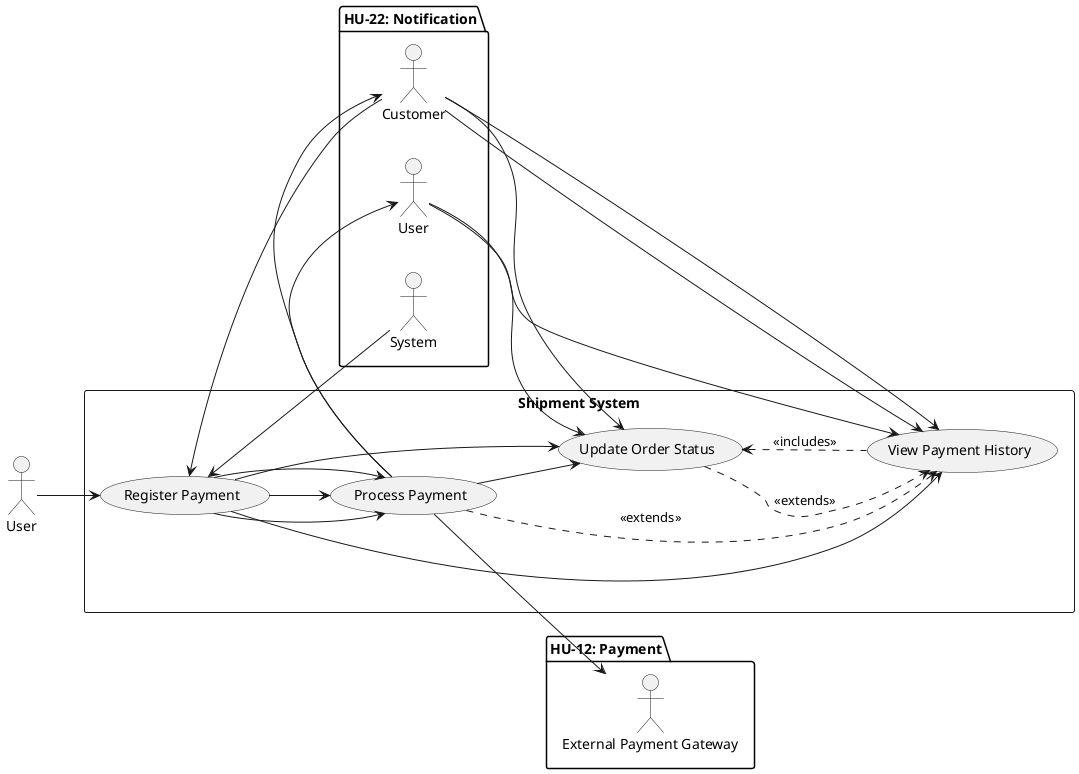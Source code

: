 @startuml
left to right direction

actor User as user

rectangle "Shipment System" {
  usecase "Manage Shipments" as UC1
  usecase "Register Shipment" as UC2
  usecase "View Shipment" as UC3
  usecase "Update Shipment Status" as UC4
}

user --> UC1
UC1 --> UC2
UC1 --> UC3
UC1 --> UC4

package "HU-22: Notification" {

  'Actors'
  actor "System" as System
  actor "User" as User
  actor "Customer" as Customer

  'Use Cases'
  usecase "Register Notification" as UC1
  usecase "Send/Display Notification" as UC2
  usecase "Mark Notification as Read" as UC3
  usecase "View Notifications" as UC4

  'Relationships'
  System --> UC1
  UC1 --> UC2
  UC2 --> User
  UC2 --> Customer

  User --> UC3
  Customer --> UC3

  User --> UC4
  Customer --> UC4

  UC3 .> UC4 : <<extends>>
}

package "HU-12: Payment" {

  'Actors'
  actor "Customer" as Customer
  actor "External Payment Gateway" as PaymentGateway

  'Use Cases'
  usecase "Register Payment" as UC1
  usecase "Process Payment" as UC2
  usecase "Update Order Status" as UC3
  usecase "View Payment History" as UC4

  'Relationships'
  Customer --> UC1
  Customer --> UC4

  UC1 --> UC2
  UC2 --> PaymentGateway
  UC2 .> UC4 : <<extends>>
  UC3 <.. UC4 : <<includes>>

  UC2 --> UC3
}
@enduml